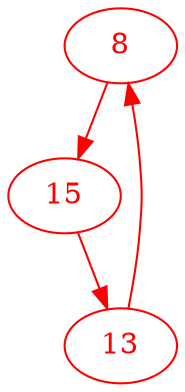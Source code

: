 digraph g{
node [color = red, fontcolor=red]; 8 13 15 ;
8 -> 15 [color=red] ;
13 -> 8 [color=red] ;
15 -> 13 [color=red] ;
}
